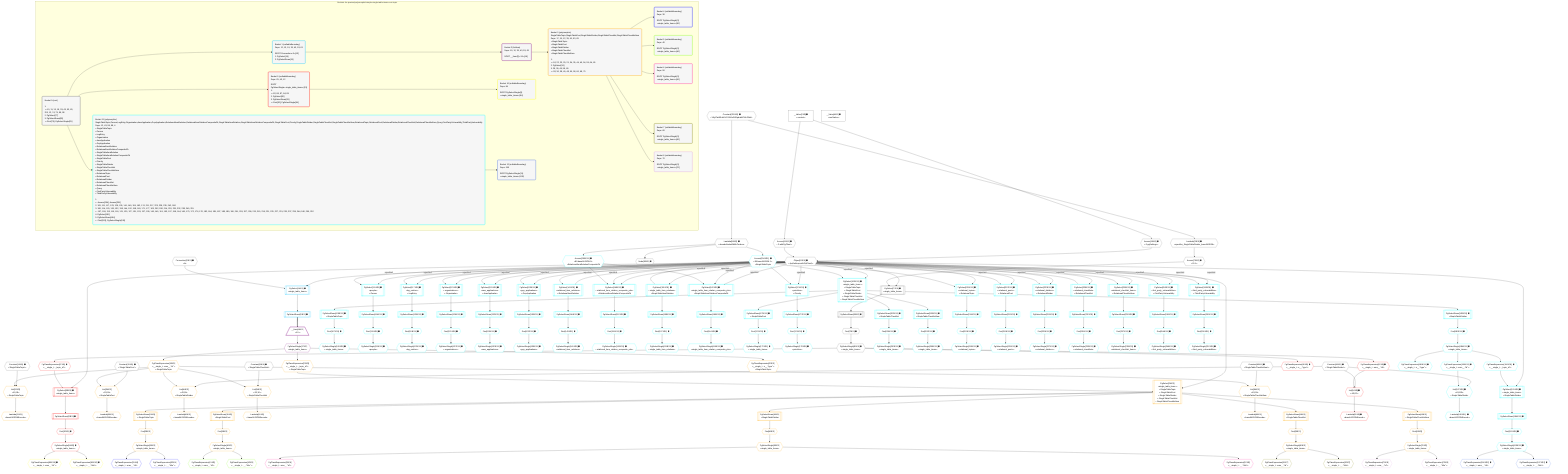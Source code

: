 %%{init: {'themeVariables': { 'fontSize': '12px'}}}%%
graph TD
    classDef path fill:#eee,stroke:#000,color:#000
    classDef plan fill:#fff,stroke-width:1px,color:#000
    classDef itemplan fill:#fff,stroke-width:2px,color:#000
    classDef unbatchedplan fill:#dff,stroke-width:1px,color:#000
    classDef sideeffectplan fill:#fcc,stroke-width:2px,color:#000
    classDef bucket fill:#f6f6f6,color:#000,stroke-width:2px,text-align:left


    %% plan dependencies
    Object12{{"Object[12∈0] ➊<br />ᐸ{pgSettings,withPgClient}ᐳ"}}:::plan
    Access10{{"Access[10∈0] ➊<br />ᐸ2.pgSettingsᐳ"}}:::plan
    Access11{{"Access[11∈0] ➊<br />ᐸ2.withPgClientᐳ"}}:::plan
    Access10 & Access11 --> Object12
    PgSelect77[["PgSelect[77∈0] ➊<br />ᐸsingle_table_itemsᐳ"]]:::plan
    Access75{{"Access[75∈0] ➊<br />ᐸ74.1ᐳ"}}:::plan
    Object12 -->|rejectNull| PgSelect77
    Access75 --> PgSelect77
    __Value2["__Value[2∈0] ➊<br />ᐸcontextᐳ"]:::plan
    __Value2 --> Access10
    __Value2 --> Access11
    Lambda74{{"Lambda[74∈0] ➊<br />ᐸspecifier_SingleTableDivider_base64JSONᐳ"}}:::plan
    Constant253{{"Constant[253∈0] ➊<br />ᐸ'WyJTaW5nbGVUYWJsZURpdmlkZXIiLDNd'ᐳ"}}:::plan
    Constant253 --> Lambda74
    Lambda74 --> Access75
    First79{{"First[79∈0] ➊"}}:::plan
    PgSelectRows80[["PgSelectRows[80∈0] ➊"]]:::plan
    PgSelectRows80 --> First79
    PgSelect77 --> PgSelectRows80
    PgSelectSingle81{{"PgSelectSingle[81∈0] ➊<br />ᐸsingle_table_itemsᐳ"}}:::plan
    First79 --> PgSelectSingle81
    Node98{{"Node[98∈0] ➊"}}:::plan
    Lambda99{{"Lambda[99∈0] ➊<br />ᐸdecodeNodeIdWithCodecsᐳ"}}:::plan
    Lambda99 --> Node98
    Constant253 --> Lambda99
    __Value4["__Value[4∈0] ➊<br />ᐸrootValueᐳ"]:::plan
    Connection13{{"Connection[13∈0] ➊<br />ᐸ9ᐳ"}}:::plan
    Constant19{{"Constant[19∈0] ➊<br />ᐸ'SingleTableTopic'ᐳ"}}:::plan
    Constant33{{"Constant[33∈0] ➊<br />ᐸ'SingleTablePost'ᐳ"}}:::plan
    Constant43{{"Constant[43∈0] ➊<br />ᐸ'SingleTableDivider'ᐳ"}}:::plan
    Constant53{{"Constant[53∈0] ➊<br />ᐸ'SingleTableChecklist'ᐳ"}}:::plan
    Constant63{{"Constant[63∈0] ➊<br />ᐸ'SingleTableChecklistItem'ᐳ"}}:::plan
    PgSelect14[["PgSelect[14∈1] ➊<br />ᐸsingle_table_itemsᐳ"]]:::plan
    Object12 & Connection13 --> PgSelect14
    PgSelectRows15[["PgSelectRows[15∈1] ➊"]]:::plan
    PgSelect14 --> PgSelectRows15
    __Item16[/"__Item[16∈2]<br />ᐸ15ᐳ"\]:::itemplan
    PgSelectRows15 ==> __Item16
    PgSelectSingle17{{"PgSelectSingle[17∈2]<br />ᐸsingle_table_itemsᐳ"}}:::plan
    __Item16 --> PgSelectSingle17
    List20{{"List[20∈3]<br />ᐸ19,18ᐳ<br />ᐳSingleTableTopic"}}:::plan
    PgClassExpression18{{"PgClassExpression[18∈3]<br />ᐸ__single_t...ems__.”id”ᐳ<br />ᐳSingleTableTopic"}}:::plan
    Constant19 & PgClassExpression18 --> List20
    PgSelect24[["PgSelect[24∈3]<br />ᐸsingle_table_itemsᐳ<br />ᐳSingleTableTopic<br />ᐳSingleTablePost<br />ᐳSingleTableDivider<br />ᐳSingleTableChecklist<br />ᐳSingleTableChecklistItem"]]:::plan
    PgClassExpression23{{"PgClassExpression[23∈3]<br />ᐸ__single_t..._topic_id”ᐳ<br />ᐳSingleTableTopic"}}:::plan
    Object12 & PgClassExpression23 --> PgSelect24
    List34{{"List[34∈3]<br />ᐸ33,18ᐳ<br />ᐳSingleTablePost"}}:::plan
    Constant33 & PgClassExpression18 --> List34
    List44{{"List[44∈3]<br />ᐸ43,18ᐳ<br />ᐳSingleTableDivider"}}:::plan
    Constant43 & PgClassExpression18 --> List44
    List54{{"List[54∈3]<br />ᐸ53,18ᐳ<br />ᐳSingleTableChecklist"}}:::plan
    Constant53 & PgClassExpression18 --> List54
    List64{{"List[64∈3]<br />ᐸ63,18ᐳ<br />ᐳSingleTableChecklistItem"}}:::plan
    Constant63 & PgClassExpression18 --> List64
    PgSelectSingle17 --> PgClassExpression18
    Lambda21{{"Lambda[21∈3]<br />ᐸbase64JSONEncodeᐳ"}}:::plan
    List20 --> Lambda21
    PgClassExpression22{{"PgClassExpression[22∈3]<br />ᐸ__single_t...s__.”type”ᐳ<br />ᐳSingleTableTopic"}}:::plan
    PgSelectSingle17 --> PgClassExpression22
    PgSelectSingle17 --> PgClassExpression23
    First28{{"First[28∈3]"}}:::plan
    PgSelectRows29[["PgSelectRows[29∈3]<br />ᐳSingleTableTopic"]]:::plan
    PgSelectRows29 --> First28
    PgSelect24 --> PgSelectRows29
    PgSelectSingle30{{"PgSelectSingle[30∈3]<br />ᐸsingle_table_itemsᐳ"}}:::plan
    First28 --> PgSelectSingle30
    Lambda35{{"Lambda[35∈3]<br />ᐸbase64JSONEncodeᐳ"}}:::plan
    List34 --> Lambda35
    First38{{"First[38∈3]"}}:::plan
    PgSelectRows39[["PgSelectRows[39∈3]<br />ᐳSingleTablePost"]]:::plan
    PgSelectRows39 --> First38
    PgSelect24 --> PgSelectRows39
    PgSelectSingle40{{"PgSelectSingle[40∈3]<br />ᐸsingle_table_itemsᐳ"}}:::plan
    First38 --> PgSelectSingle40
    Lambda45{{"Lambda[45∈3]<br />ᐸbase64JSONEncodeᐳ"}}:::plan
    List44 --> Lambda45
    First48{{"First[48∈3]"}}:::plan
    PgSelectRows49[["PgSelectRows[49∈3]<br />ᐳSingleTableDivider"]]:::plan
    PgSelectRows49 --> First48
    PgSelect24 --> PgSelectRows49
    PgSelectSingle50{{"PgSelectSingle[50∈3]<br />ᐸsingle_table_itemsᐳ"}}:::plan
    First48 --> PgSelectSingle50
    Lambda55{{"Lambda[55∈3]<br />ᐸbase64JSONEncodeᐳ"}}:::plan
    List54 --> Lambda55
    First58{{"First[58∈3]"}}:::plan
    PgSelectRows59[["PgSelectRows[59∈3]<br />ᐳSingleTableChecklist"]]:::plan
    PgSelectRows59 --> First58
    PgSelect24 --> PgSelectRows59
    PgSelectSingle60{{"PgSelectSingle[60∈3]<br />ᐸsingle_table_itemsᐳ"}}:::plan
    First58 --> PgSelectSingle60
    Lambda65{{"Lambda[65∈3]<br />ᐸbase64JSONEncodeᐳ"}}:::plan
    List64 --> Lambda65
    First68{{"First[68∈3]"}}:::plan
    PgSelectRows69[["PgSelectRows[69∈3]<br />ᐳSingleTableChecklistItem"]]:::plan
    PgSelectRows69 --> First68
    PgSelect24 --> PgSelectRows69
    PgSelectSingle70{{"PgSelectSingle[70∈3]<br />ᐸsingle_table_itemsᐳ"}}:::plan
    First68 --> PgSelectSingle70
    PgClassExpression31{{"PgClassExpression[31∈4]<br />ᐸ__single_t...ems__.”id”ᐳ"}}:::plan
    PgSelectSingle30 --> PgClassExpression31
    PgClassExpression32{{"PgClassExpression[32∈4]<br />ᐸ__single_t...__.”title”ᐳ"}}:::plan
    PgSelectSingle30 --> PgClassExpression32
    PgClassExpression41{{"PgClassExpression[41∈5]<br />ᐸ__single_t...ems__.”id”ᐳ"}}:::plan
    PgSelectSingle40 --> PgClassExpression41
    PgClassExpression42{{"PgClassExpression[42∈5]<br />ᐸ__single_t...__.”title”ᐳ"}}:::plan
    PgSelectSingle40 --> PgClassExpression42
    PgClassExpression51{{"PgClassExpression[51∈6]<br />ᐸ__single_t...ems__.”id”ᐳ"}}:::plan
    PgSelectSingle50 --> PgClassExpression51
    PgClassExpression52{{"PgClassExpression[52∈6]<br />ᐸ__single_t...__.”title”ᐳ"}}:::plan
    PgSelectSingle50 --> PgClassExpression52
    PgClassExpression61{{"PgClassExpression[61∈7]<br />ᐸ__single_t...ems__.”id”ᐳ"}}:::plan
    PgSelectSingle60 --> PgClassExpression61
    PgClassExpression62{{"PgClassExpression[62∈7]<br />ᐸ__single_t...__.”title”ᐳ"}}:::plan
    PgSelectSingle60 --> PgClassExpression62
    PgClassExpression71{{"PgClassExpression[71∈8]<br />ᐸ__single_t...ems__.”id”ᐳ"}}:::plan
    PgSelectSingle70 --> PgClassExpression71
    PgClassExpression72{{"PgClassExpression[72∈8]<br />ᐸ__single_t...__.”title”ᐳ"}}:::plan
    PgSelectSingle70 --> PgClassExpression72
    List84{{"List[84∈9] ➊<br />ᐸ43,82ᐳ"}}:::plan
    PgClassExpression82{{"PgClassExpression[82∈9] ➊<br />ᐸ__single_t...ems__.”id”ᐳ"}}:::plan
    Constant43 & PgClassExpression82 --> List84
    PgSelect88[["PgSelect[88∈9] ➊<br />ᐸsingle_table_itemsᐳ"]]:::plan
    PgClassExpression87{{"PgClassExpression[87∈9] ➊<br />ᐸ__single_t..._topic_id”ᐳ"}}:::plan
    Object12 & PgClassExpression87 --> PgSelect88
    PgSelectSingle81 --> PgClassExpression82
    Lambda85{{"Lambda[85∈9] ➊<br />ᐸbase64JSONEncodeᐳ"}}:::plan
    List84 --> Lambda85
    PgClassExpression86{{"PgClassExpression[86∈9] ➊<br />ᐸ__single_t...s__.”type”ᐳ"}}:::plan
    PgSelectSingle81 --> PgClassExpression86
    PgSelectSingle81 --> PgClassExpression87
    First92{{"First[92∈9] ➊"}}:::plan
    PgSelectRows93[["PgSelectRows[93∈9] ➊"]]:::plan
    PgSelectRows93 --> First92
    PgSelect88 --> PgSelectRows93
    PgSelectSingle94{{"PgSelectSingle[94∈9] ➊<br />ᐸsingle_table_itemsᐳ"}}:::plan
    First92 --> PgSelectSingle94
    PgClassExpression95{{"PgClassExpression[95∈10] ➊<br />ᐸ__single_t...ems__.”id”ᐳ"}}:::plan
    PgSelectSingle94 --> PgClassExpression95
    PgClassExpression96{{"PgClassExpression[96∈10] ➊<br />ᐸ__single_t...__.”title”ᐳ"}}:::plan
    PgSelectSingle94 --> PgClassExpression96
    PgSelect149[["PgSelect[149∈11] ➊<br />ᐸrelational_item_relation_composite_pksᐳ<br />ᐳRelationalItemRelationCompositePk"]]:::plan
    Access254{{"Access[254∈11] ➊<br />ᐸ99.base64JSON.1ᐳ<br />ᐳSingleTableTopic"}}:::plan
    Access255{{"Access[255∈11] ➊<br />ᐸ99.base64JSON.2ᐳ<br />ᐳRelationalItemRelationCompositePk"}}:::plan
    Object12 -->|rejectNull| PgSelect149
    Access254 -->|rejectNull| PgSelect149
    Access255 --> PgSelect149
    PgSelect162[["PgSelect[162∈11] ➊<br />ᐸsingle_table_item_relation_composite_pksᐳ<br />ᐳSingleTableItemRelationCompositePk"]]:::plan
    Object12 -->|rejectNull| PgSelect162
    Access254 -->|rejectNull| PgSelect162
    Access255 --> PgSelect162
    PgSelect103[["PgSelect[103∈11] ➊<br />ᐸsingle_table_itemsᐳ<br />ᐳSingleTableTopic<br />ᐳSingleTablePost<br />ᐳSingleTableDivider<br />ᐳSingleTableChecklist<br />ᐳSingleTableChecklistItem"]]:::plan
    Object12 -->|rejectNull| PgSelect103
    Access254 --> PgSelect103
    PgSelect111[["PgSelect[111∈11] ➊<br />ᐸpeopleᐳ<br />ᐳPerson"]]:::plan
    Object12 -->|rejectNull| PgSelect111
    Access254 --> PgSelect111
    PgSelect117[["PgSelect[117∈11] ➊<br />ᐸlog_entriesᐳ<br />ᐳLogEntry"]]:::plan
    Object12 -->|rejectNull| PgSelect117
    Access254 --> PgSelect117
    PgSelect123[["PgSelect[123∈11] ➊<br />ᐸorganizationsᐳ<br />ᐳOrganization"]]:::plan
    Object12 -->|rejectNull| PgSelect123
    Access254 --> PgSelect123
    PgSelect129[["PgSelect[129∈11] ➊<br />ᐸaws_applicationsᐳ<br />ᐳAwsApplication"]]:::plan
    Object12 -->|rejectNull| PgSelect129
    Access254 --> PgSelect129
    PgSelect135[["PgSelect[135∈11] ➊<br />ᐸgcp_applicationsᐳ<br />ᐳGcpApplication"]]:::plan
    Object12 -->|rejectNull| PgSelect135
    Access254 --> PgSelect135
    PgSelect141[["PgSelect[141∈11] ➊<br />ᐸrelational_item_relationsᐳ<br />ᐳRelationalItemRelation"]]:::plan
    Object12 -->|rejectNull| PgSelect141
    Access254 --> PgSelect141
    PgSelect155[["PgSelect[155∈11] ➊<br />ᐸsingle_table_item_relationsᐳ<br />ᐳSingleTableItemRelation"]]:::plan
    Object12 -->|rejectNull| PgSelect155
    Access254 --> PgSelect155
    PgSelect174[["PgSelect[174∈11] ➊<br />ᐸprioritiesᐳ<br />ᐳPriority"]]:::plan
    Object12 -->|rejectNull| PgSelect174
    Access254 --> PgSelect174
    List187{{"List[187∈11] ➊<br />ᐸ43,185ᐳ<br />ᐳSingleTableDivider"}}:::plan
    PgClassExpression185{{"PgClassExpression[185∈11] ➊<br />ᐸ__single_t...ems__.”id”ᐳ"}}:::plan
    Constant43 & PgClassExpression185 --> List187
    PgSelect191[["PgSelect[191∈11] ➊<br />ᐸsingle_table_itemsᐳ<br />ᐳSingleTableDivider"]]:::plan
    PgClassExpression190{{"PgClassExpression[190∈11] ➊<br />ᐸ__single_t..._topic_id”ᐳ"}}:::plan
    Object12 & PgClassExpression190 --> PgSelect191
    PgSelect211[["PgSelect[211∈11] ➊<br />ᐸrelational_topicsᐳ<br />ᐳRelationalTopic"]]:::plan
    Object12 -->|rejectNull| PgSelect211
    Access254 --> PgSelect211
    PgSelect217[["PgSelect[217∈11] ➊<br />ᐸrelational_postsᐳ<br />ᐳRelationalPost"]]:::plan
    Object12 -->|rejectNull| PgSelect217
    Access254 --> PgSelect217
    PgSelect223[["PgSelect[223∈11] ➊<br />ᐸrelational_dividersᐳ<br />ᐳRelationalDivider"]]:::plan
    Object12 -->|rejectNull| PgSelect223
    Access254 --> PgSelect223
    PgSelect229[["PgSelect[229∈11] ➊<br />ᐸrelational_checklistsᐳ<br />ᐳRelationalChecklist"]]:::plan
    Object12 -->|rejectNull| PgSelect229
    Access254 --> PgSelect229
    PgSelect235[["PgSelect[235∈11] ➊<br />ᐸrelational_checklist_itemsᐳ<br />ᐳRelationalChecklistItem"]]:::plan
    Object12 -->|rejectNull| PgSelect235
    Access254 --> PgSelect235
    PgSelect242[["PgSelect[242∈11] ➊<br />ᐸfirst_party_vulnerabilitiesᐳ<br />ᐳFirstPartyVulnerability"]]:::plan
    Object12 -->|rejectNull| PgSelect242
    Access254 --> PgSelect242
    PgSelect248[["PgSelect[248∈11] ➊<br />ᐸthird_party_vulnerabilitiesᐳ<br />ᐳThirdPartyVulnerability"]]:::plan
    Object12 -->|rejectNull| PgSelect248
    Access254 --> PgSelect248
    First107{{"First[107∈11] ➊"}}:::plan
    PgSelectRows108[["PgSelectRows[108∈11] ➊<br />ᐳSingleTableTopic"]]:::plan
    PgSelectRows108 --> First107
    PgSelect103 --> PgSelectRows108
    PgSelectSingle109{{"PgSelectSingle[109∈11] ➊<br />ᐸsingle_table_itemsᐳ"}}:::plan
    First107 --> PgSelectSingle109
    First113{{"First[113∈11] ➊"}}:::plan
    PgSelectRows114[["PgSelectRows[114∈11] ➊"]]:::plan
    PgSelectRows114 --> First113
    PgSelect111 --> PgSelectRows114
    PgSelectSingle115{{"PgSelectSingle[115∈11] ➊<br />ᐸpeopleᐳ"}}:::plan
    First113 --> PgSelectSingle115
    First119{{"First[119∈11] ➊"}}:::plan
    PgSelectRows120[["PgSelectRows[120∈11] ➊"]]:::plan
    PgSelectRows120 --> First119
    PgSelect117 --> PgSelectRows120
    PgSelectSingle121{{"PgSelectSingle[121∈11] ➊<br />ᐸlog_entriesᐳ"}}:::plan
    First119 --> PgSelectSingle121
    First125{{"First[125∈11] ➊"}}:::plan
    PgSelectRows126[["PgSelectRows[126∈11] ➊"]]:::plan
    PgSelectRows126 --> First125
    PgSelect123 --> PgSelectRows126
    PgSelectSingle127{{"PgSelectSingle[127∈11] ➊<br />ᐸorganizationsᐳ"}}:::plan
    First125 --> PgSelectSingle127
    First131{{"First[131∈11] ➊"}}:::plan
    PgSelectRows132[["PgSelectRows[132∈11] ➊"]]:::plan
    PgSelectRows132 --> First131
    PgSelect129 --> PgSelectRows132
    PgSelectSingle133{{"PgSelectSingle[133∈11] ➊<br />ᐸaws_applicationsᐳ"}}:::plan
    First131 --> PgSelectSingle133
    First137{{"First[137∈11] ➊"}}:::plan
    PgSelectRows138[["PgSelectRows[138∈11] ➊"]]:::plan
    PgSelectRows138 --> First137
    PgSelect135 --> PgSelectRows138
    PgSelectSingle139{{"PgSelectSingle[139∈11] ➊<br />ᐸgcp_applicationsᐳ"}}:::plan
    First137 --> PgSelectSingle139
    First143{{"First[143∈11] ➊"}}:::plan
    PgSelectRows144[["PgSelectRows[144∈11] ➊"]]:::plan
    PgSelectRows144 --> First143
    PgSelect141 --> PgSelectRows144
    PgSelectSingle145{{"PgSelectSingle[145∈11] ➊<br />ᐸrelational_item_relationsᐳ"}}:::plan
    First143 --> PgSelectSingle145
    First151{{"First[151∈11] ➊"}}:::plan
    PgSelectRows152[["PgSelectRows[152∈11] ➊"]]:::plan
    PgSelectRows152 --> First151
    PgSelect149 --> PgSelectRows152
    PgSelectSingle153{{"PgSelectSingle[153∈11] ➊<br />ᐸrelational_item_relation_composite_pksᐳ"}}:::plan
    First151 --> PgSelectSingle153
    First157{{"First[157∈11] ➊"}}:::plan
    PgSelectRows158[["PgSelectRows[158∈11] ➊"]]:::plan
    PgSelectRows158 --> First157
    PgSelect155 --> PgSelectRows158
    PgSelectSingle159{{"PgSelectSingle[159∈11] ➊<br />ᐸsingle_table_item_relationsᐳ"}}:::plan
    First157 --> PgSelectSingle159
    First164{{"First[164∈11] ➊"}}:::plan
    PgSelectRows165[["PgSelectRows[165∈11] ➊"]]:::plan
    PgSelectRows165 --> First164
    PgSelect162 --> PgSelectRows165
    PgSelectSingle166{{"PgSelectSingle[166∈11] ➊<br />ᐸsingle_table_item_relation_composite_pksᐳ"}}:::plan
    First164 --> PgSelectSingle166
    First170{{"First[170∈11] ➊"}}:::plan
    PgSelectRows171[["PgSelectRows[171∈11] ➊<br />ᐳSingleTablePost"]]:::plan
    PgSelectRows171 --> First170
    PgSelect103 --> PgSelectRows171
    PgSelectSingle172{{"PgSelectSingle[172∈11] ➊<br />ᐸsingle_table_itemsᐳ"}}:::plan
    First170 --> PgSelectSingle172
    First176{{"First[176∈11] ➊"}}:::plan
    PgSelectRows177[["PgSelectRows[177∈11] ➊"]]:::plan
    PgSelectRows177 --> First176
    PgSelect174 --> PgSelectRows177
    PgSelectSingle178{{"PgSelectSingle[178∈11] ➊<br />ᐸprioritiesᐳ"}}:::plan
    First176 --> PgSelectSingle178
    First182{{"First[182∈11] ➊"}}:::plan
    PgSelectRows183[["PgSelectRows[183∈11] ➊<br />ᐳSingleTableDivider"]]:::plan
    PgSelectRows183 --> First182
    PgSelect103 --> PgSelectRows183
    PgSelectSingle184{{"PgSelectSingle[184∈11] ➊<br />ᐸsingle_table_itemsᐳ"}}:::plan
    First182 --> PgSelectSingle184
    PgSelectSingle184 --> PgClassExpression185
    Lambda188{{"Lambda[188∈11] ➊<br />ᐸbase64JSONEncodeᐳ"}}:::plan
    List187 --> Lambda188
    PgClassExpression189{{"PgClassExpression[189∈11] ➊<br />ᐸ__single_t...s__.”type”ᐳ"}}:::plan
    PgSelectSingle184 --> PgClassExpression189
    PgSelectSingle184 --> PgClassExpression190
    First193{{"First[193∈11] ➊"}}:::plan
    PgSelectRows194[["PgSelectRows[194∈11] ➊"]]:::plan
    PgSelectRows194 --> First193
    PgSelect191 --> PgSelectRows194
    PgSelectSingle195{{"PgSelectSingle[195∈11] ➊<br />ᐸsingle_table_itemsᐳ"}}:::plan
    First193 --> PgSelectSingle195
    First201{{"First[201∈11] ➊"}}:::plan
    PgSelectRows202[["PgSelectRows[202∈11] ➊<br />ᐳSingleTableChecklist"]]:::plan
    PgSelectRows202 --> First201
    PgSelect103 --> PgSelectRows202
    PgSelectSingle203{{"PgSelectSingle[203∈11] ➊<br />ᐸsingle_table_itemsᐳ"}}:::plan
    First201 --> PgSelectSingle203
    First207{{"First[207∈11] ➊"}}:::plan
    PgSelectRows208[["PgSelectRows[208∈11] ➊<br />ᐳSingleTableChecklistItem"]]:::plan
    PgSelectRows208 --> First207
    PgSelect103 --> PgSelectRows208
    PgSelectSingle209{{"PgSelectSingle[209∈11] ➊<br />ᐸsingle_table_itemsᐳ"}}:::plan
    First207 --> PgSelectSingle209
    First213{{"First[213∈11] ➊"}}:::plan
    PgSelectRows214[["PgSelectRows[214∈11] ➊"]]:::plan
    PgSelectRows214 --> First213
    PgSelect211 --> PgSelectRows214
    PgSelectSingle215{{"PgSelectSingle[215∈11] ➊<br />ᐸrelational_topicsᐳ"}}:::plan
    First213 --> PgSelectSingle215
    First219{{"First[219∈11] ➊"}}:::plan
    PgSelectRows220[["PgSelectRows[220∈11] ➊"]]:::plan
    PgSelectRows220 --> First219
    PgSelect217 --> PgSelectRows220
    PgSelectSingle221{{"PgSelectSingle[221∈11] ➊<br />ᐸrelational_postsᐳ"}}:::plan
    First219 --> PgSelectSingle221
    First225{{"First[225∈11] ➊"}}:::plan
    PgSelectRows226[["PgSelectRows[226∈11] ➊"]]:::plan
    PgSelectRows226 --> First225
    PgSelect223 --> PgSelectRows226
    PgSelectSingle227{{"PgSelectSingle[227∈11] ➊<br />ᐸrelational_dividersᐳ"}}:::plan
    First225 --> PgSelectSingle227
    First231{{"First[231∈11] ➊"}}:::plan
    PgSelectRows232[["PgSelectRows[232∈11] ➊"]]:::plan
    PgSelectRows232 --> First231
    PgSelect229 --> PgSelectRows232
    PgSelectSingle233{{"PgSelectSingle[233∈11] ➊<br />ᐸrelational_checklistsᐳ"}}:::plan
    First231 --> PgSelectSingle233
    First237{{"First[237∈11] ➊"}}:::plan
    PgSelectRows238[["PgSelectRows[238∈11] ➊"]]:::plan
    PgSelectRows238 --> First237
    PgSelect235 --> PgSelectRows238
    PgSelectSingle239{{"PgSelectSingle[239∈11] ➊<br />ᐸrelational_checklist_itemsᐳ"}}:::plan
    First237 --> PgSelectSingle239
    First244{{"First[244∈11] ➊"}}:::plan
    PgSelectRows245[["PgSelectRows[245∈11] ➊"]]:::plan
    PgSelectRows245 --> First244
    PgSelect242 --> PgSelectRows245
    PgSelectSingle246{{"PgSelectSingle[246∈11] ➊<br />ᐸfirst_party_vulnerabilitiesᐳ"}}:::plan
    First244 --> PgSelectSingle246
    First250{{"First[250∈11] ➊"}}:::plan
    PgSelectRows251[["PgSelectRows[251∈11] ➊"]]:::plan
    PgSelectRows251 --> First250
    PgSelect248 --> PgSelectRows251
    PgSelectSingle252{{"PgSelectSingle[252∈11] ➊<br />ᐸthird_party_vulnerabilitiesᐳ"}}:::plan
    First250 --> PgSelectSingle252
    Lambda99 --> Access254
    Lambda99 --> Access255
    PgClassExpression196{{"PgClassExpression[196∈12] ➊<br />ᐸ__single_t...ems__.”id”ᐳ"}}:::plan
    PgSelectSingle195 --> PgClassExpression196
    PgClassExpression197{{"PgClassExpression[197∈12] ➊<br />ᐸ__single_t...__.”title”ᐳ"}}:::plan
    PgSelectSingle195 --> PgClassExpression197

    %% define steps

    subgraph "Buckets for queries/polymorphic/simple-single-table-items-root-topic"
    Bucket0("Bucket 0 (root)<br /><br />1: <br />ᐳ: 10, 11, 13, 19, 33, 43, 53, 63, 253, 12, 74, 75, 99, 98<br />2: PgSelect[77]<br />3: PgSelectRows[80]<br />ᐳ: First[79], PgSelectSingle[81]"):::bucket
    classDef bucket0 stroke:#696969
    class Bucket0,__Value2,__Value4,Access10,Access11,Object12,Connection13,Constant19,Constant33,Constant43,Constant53,Constant63,Lambda74,Access75,PgSelect77,First79,PgSelectRows80,PgSelectSingle81,Node98,Lambda99,Constant253 bucket0
    Bucket1("Bucket 1 (nullableBoundary)<br />Deps: 12, 13, 19, 33, 43, 53, 63<br /><br />ROOT Connectionᐸ9ᐳ[13]<br />1: PgSelect[14]<br />2: PgSelectRows[15]"):::bucket
    classDef bucket1 stroke:#00bfff
    class Bucket1,PgSelect14,PgSelectRows15 bucket1
    Bucket2("Bucket 2 (listItem)<br />Deps: 19, 12, 33, 43, 53, 63<br /><br />ROOT __Item{2}ᐸ15ᐳ[16]"):::bucket
    classDef bucket2 stroke:#7f007f
    class Bucket2,__Item16,PgSelectSingle17 bucket2
    Bucket3("Bucket 3 (polymorphic)<br />SingleTableTopic,SingleTablePost,SingleTableDivider,SingleTableChecklist,SingleTableChecklistItem<br />Deps: 17, 19, 12, 33, 43, 53, 63<br />ᐳSingleTableTopic<br />ᐳSingleTablePost<br />ᐳSingleTableDivider<br />ᐳSingleTableChecklist<br />ᐳSingleTableChecklistItem<br /><br />1: <br />ᐳ: 18, 22, 23, 20, 21, 34, 35, 44, 45, 54, 55, 64, 65<br />2: PgSelect[24]<br />3: 29, 39, 49, 59, 69<br />ᐳ: 28, 30, 38, 40, 48, 50, 58, 60, 68, 70"):::bucket
    classDef bucket3 stroke:#ffa500
    class Bucket3,PgClassExpression18,List20,Lambda21,PgClassExpression22,PgClassExpression23,PgSelect24,First28,PgSelectRows29,PgSelectSingle30,List34,Lambda35,First38,PgSelectRows39,PgSelectSingle40,List44,Lambda45,First48,PgSelectRows49,PgSelectSingle50,List54,Lambda55,First58,PgSelectRows59,PgSelectSingle60,List64,Lambda65,First68,PgSelectRows69,PgSelectSingle70 bucket3
    Bucket4("Bucket 4 (nullableBoundary)<br />Deps: 30<br /><br />ROOT PgSelectSingle{3}ᐸsingle_table_itemsᐳ[30]"):::bucket
    classDef bucket4 stroke:#0000ff
    class Bucket4,PgClassExpression31,PgClassExpression32 bucket4
    Bucket5("Bucket 5 (nullableBoundary)<br />Deps: 40<br /><br />ROOT PgSelectSingle{3}ᐸsingle_table_itemsᐳ[40]"):::bucket
    classDef bucket5 stroke:#7fff00
    class Bucket5,PgClassExpression41,PgClassExpression42 bucket5
    Bucket6("Bucket 6 (nullableBoundary)<br />Deps: 50<br /><br />ROOT PgSelectSingle{3}ᐸsingle_table_itemsᐳ[50]"):::bucket
    classDef bucket6 stroke:#ff1493
    class Bucket6,PgClassExpression51,PgClassExpression52 bucket6
    Bucket7("Bucket 7 (nullableBoundary)<br />Deps: 60<br /><br />ROOT PgSelectSingle{3}ᐸsingle_table_itemsᐳ[60]"):::bucket
    classDef bucket7 stroke:#808000
    class Bucket7,PgClassExpression61,PgClassExpression62 bucket7
    Bucket8("Bucket 8 (nullableBoundary)<br />Deps: 70<br /><br />ROOT PgSelectSingle{3}ᐸsingle_table_itemsᐳ[70]"):::bucket
    classDef bucket8 stroke:#dda0dd
    class Bucket8,PgClassExpression71,PgClassExpression72 bucket8
    Bucket9("Bucket 9 (nullableBoundary)<br />Deps: 81, 43, 12<br /><br />ROOT PgSelectSingleᐸsingle_table_itemsᐳ[81]<br />1: <br />ᐳ: 82, 86, 87, 84, 85<br />2: PgSelect[88]<br />3: PgSelectRows[93]<br />ᐳ: First[92], PgSelectSingle[94]"):::bucket
    classDef bucket9 stroke:#ff0000
    class Bucket9,PgClassExpression82,List84,Lambda85,PgClassExpression86,PgClassExpression87,PgSelect88,First92,PgSelectRows93,PgSelectSingle94 bucket9
    Bucket10("Bucket 10 (nullableBoundary)<br />Deps: 94<br /><br />ROOT PgSelectSingle{9}ᐸsingle_table_itemsᐳ[94]"):::bucket
    classDef bucket10 stroke:#ffff00
    class Bucket10,PgClassExpression95,PgClassExpression96 bucket10
    Bucket11("Bucket 11 (polymorphic)<br />SingleTableTopic,Person,LogEntry,Organization,AwsApplication,GcpApplication,RelationalItemRelation,RelationalItemRelationCompositePk,SingleTableItemRelation,SingleTableItemRelationCompositePk,SingleTablePost,Priority,SingleTableDivider,SingleTableChecklist,SingleTableChecklistItem,RelationalTopic,RelationalPost,RelationalDivider,RelationalChecklist,RelationalChecklistItem,Query,FirstPartyVulnerability,ThirdPartyVulnerability<br />Deps: 12, 43, 99, 98, 4<br />ᐳSingleTableTopic<br />ᐳPerson<br />ᐳLogEntry<br />ᐳOrganization<br />ᐳAwsApplication<br />ᐳGcpApplication<br />ᐳRelationalItemRelation<br />ᐳRelationalItemRelationCompositePk<br />ᐳSingleTableItemRelation<br />ᐳSingleTableItemRelationCompositePk<br />ᐳSingleTablePost<br />ᐳPriority<br />ᐳSingleTableDivider<br />ᐳSingleTableChecklist<br />ᐳSingleTableChecklistItem<br />ᐳRelationalTopic<br />ᐳRelationalPost<br />ᐳRelationalDivider<br />ᐳRelationalChecklist<br />ᐳRelationalChecklistItem<br />ᐳQuery<br />ᐳFirstPartyVulnerability<br />ᐳThirdPartyVulnerability<br /><br />1: <br />ᐳ: Access[254], Access[255]<br />2: 103, 111, 117, 123, 129, 135, 141, 149, 155, 162, 174, 211, 217, 223, 229, 235, 242, 248<br />3: 108, 114, 120, 126, 132, 138, 144, 152, 158, 165, 171, 177, 183, 202, 208, 214, 220, 226, 232, 238, 245, 251<br />ᐳ: 107, 109, 113, 115, 119, 121, 125, 127, 131, 133, 137, 139, 143, 145, 151, 153, 157, 159, 164, 166, 170, 172, 176, 178, 182, 184, 185, 187, 188, 189, 190, 201, 203, 207, 209, 213, 215, 219, 221, 225, 227, 231, 233, 237, 239, 244, 246, 250, 252<br />4: PgSelect[191]<br />5: PgSelectRows[194]<br />ᐳ: First[193], PgSelectSingle[195]"):::bucket
    classDef bucket11 stroke:#00ffff
    class Bucket11,PgSelect103,First107,PgSelectRows108,PgSelectSingle109,PgSelect111,First113,PgSelectRows114,PgSelectSingle115,PgSelect117,First119,PgSelectRows120,PgSelectSingle121,PgSelect123,First125,PgSelectRows126,PgSelectSingle127,PgSelect129,First131,PgSelectRows132,PgSelectSingle133,PgSelect135,First137,PgSelectRows138,PgSelectSingle139,PgSelect141,First143,PgSelectRows144,PgSelectSingle145,PgSelect149,First151,PgSelectRows152,PgSelectSingle153,PgSelect155,First157,PgSelectRows158,PgSelectSingle159,PgSelect162,First164,PgSelectRows165,PgSelectSingle166,First170,PgSelectRows171,PgSelectSingle172,PgSelect174,First176,PgSelectRows177,PgSelectSingle178,First182,PgSelectRows183,PgSelectSingle184,PgClassExpression185,List187,Lambda188,PgClassExpression189,PgClassExpression190,PgSelect191,First193,PgSelectRows194,PgSelectSingle195,First201,PgSelectRows202,PgSelectSingle203,First207,PgSelectRows208,PgSelectSingle209,PgSelect211,First213,PgSelectRows214,PgSelectSingle215,PgSelect217,First219,PgSelectRows220,PgSelectSingle221,PgSelect223,First225,PgSelectRows226,PgSelectSingle227,PgSelect229,First231,PgSelectRows232,PgSelectSingle233,PgSelect235,First237,PgSelectRows238,PgSelectSingle239,PgSelect242,First244,PgSelectRows245,PgSelectSingle246,PgSelect248,First250,PgSelectRows251,PgSelectSingle252,Access254,Access255 bucket11
    Bucket12("Bucket 12 (nullableBoundary)<br />Deps: 195<br /><br />ROOT PgSelectSingle{11}ᐸsingle_table_itemsᐳ[195]"):::bucket
    classDef bucket12 stroke:#4169e1
    class Bucket12,PgClassExpression196,PgClassExpression197 bucket12
    Bucket0 --> Bucket1 & Bucket9 & Bucket11
    Bucket1 --> Bucket2
    Bucket2 --> Bucket3
    Bucket3 --> Bucket4 & Bucket5 & Bucket6 & Bucket7 & Bucket8
    Bucket9 --> Bucket10
    Bucket11 --> Bucket12
    end